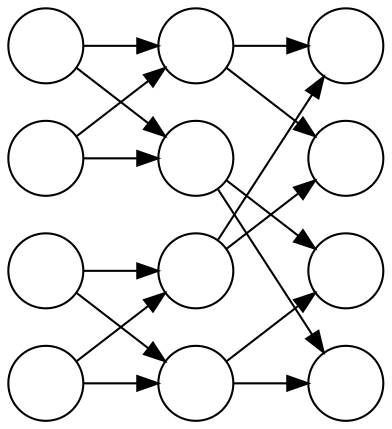 strict digraph Phylogeny
{
	graph [rankdir="LR"];

	0 [label="",shape="circle"];
	1 [label="",shape="circle"];
	2 [label="",shape="circle"];
	3 [label="",shape="circle"];
	4 [label="",shape="circle"];
	5 [label="",shape="circle"];
	6 [label="",shape="circle"];
	7 [label="",shape="circle"];
	8 [label="",shape="circle"];
	9 [label="",shape="circle"];
	10 [label="",shape="circle"];
	11 [label="",shape="circle"];

	0 -> 4;
	0 -> 5;
	1 -> 4;
	1 -> 5;
	2 -> 6;
	2 -> 7;
	3 -> 6;
	3 -> 7;
	4 -> 8;
	4 -> 9;
	5 -> 10;
	5 -> 11;
	6 -> 8;
	6 -> 9;
	7 -> 10;
	7 -> 11;
}